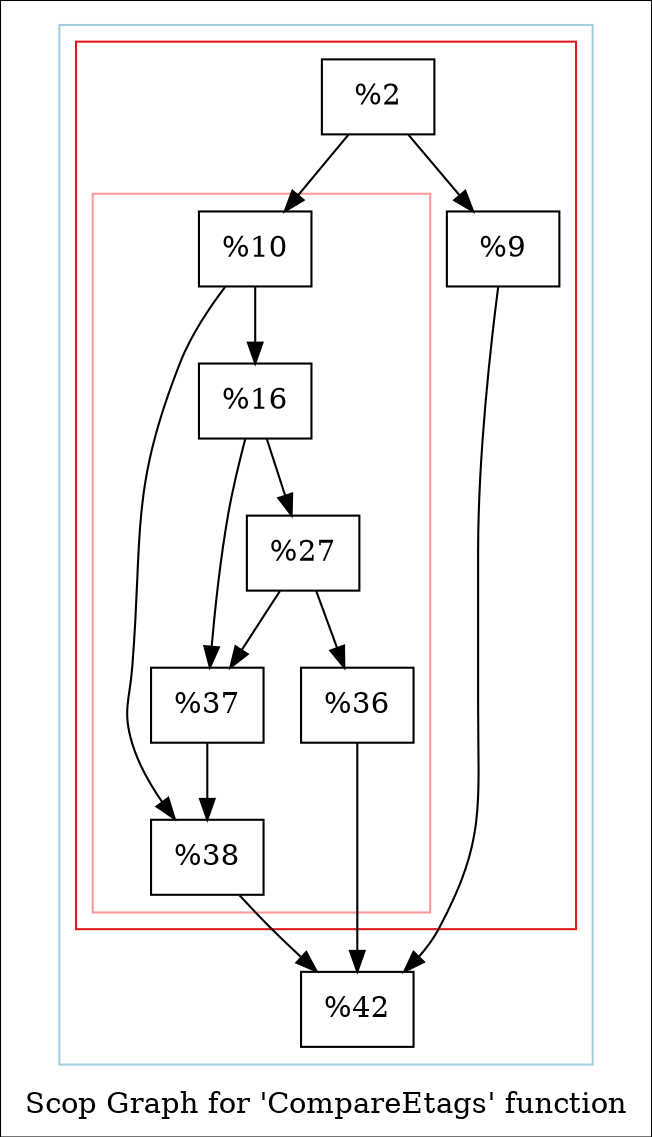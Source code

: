 digraph "Scop Graph for 'CompareEtags' function" {
	label="Scop Graph for 'CompareEtags' function";

	Node0x1d43250 [shape=record,label="{%2}"];
	Node0x1d43250 -> Node0x1d61190;
	Node0x1d43250 -> Node0x1d22ca0;
	Node0x1d61190 [shape=record,label="{%9}"];
	Node0x1d61190 -> Node0x1da1370;
	Node0x1da1370 [shape=record,label="{%42}"];
	Node0x1d22ca0 [shape=record,label="{%10}"];
	Node0x1d22ca0 -> Node0x1d71820;
	Node0x1d22ca0 -> Node0x1daf420;
	Node0x1d71820 [shape=record,label="{%16}"];
	Node0x1d71820 -> Node0x1da74b0;
	Node0x1d71820 -> Node0x1d9d670;
	Node0x1da74b0 [shape=record,label="{%27}"];
	Node0x1da74b0 -> Node0x1d4f430;
	Node0x1da74b0 -> Node0x1d9d670;
	Node0x1d4f430 [shape=record,label="{%36}"];
	Node0x1d4f430 -> Node0x1da1370;
	Node0x1d9d670 [shape=record,label="{%37}"];
	Node0x1d9d670 -> Node0x1daf420;
	Node0x1daf420 [shape=record,label="{%38}"];
	Node0x1daf420 -> Node0x1da1370;
	colorscheme = "paired12"
        subgraph cluster_0x1dfffc0 {
          label = "";
          style = solid;
          color = 1
          subgraph cluster_0x1e0d490 {
            label = "";
            style = solid;
            color = 6
            subgraph cluster_0x1dff130 {
              label = "";
              style = solid;
              color = 5
              Node0x1d22ca0;
              Node0x1d71820;
              Node0x1da74b0;
              Node0x1d4f430;
              Node0x1d9d670;
              Node0x1daf420;
            }
            Node0x1d43250;
            Node0x1d61190;
          }
          Node0x1da1370;
        }
}
